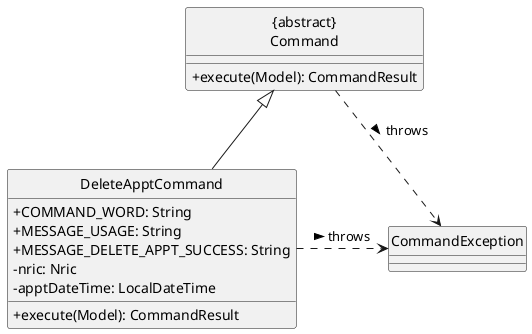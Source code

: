 @startuml DeleteApptCommand
hide circle
skinparam classAttributeIconSize 0

Class "{abstract}\nCommand" as Command {
  +execute(Model): CommandResult
}
Class DeleteApptCommand {
  +COMMAND_WORD: String
  +MESSAGE_USAGE: String
  +MESSAGE_DELETE_APPT_SUCCESS: String
  -nric: Nric
  -apptDateTime: LocalDateTime
  +execute(Model): CommandResult
}
Class CommandException

DeleteApptCommand -up-|> Command
Command ..> CommandException: throws >
DeleteApptCommand .right.> CommandException: throws >
@enduml
